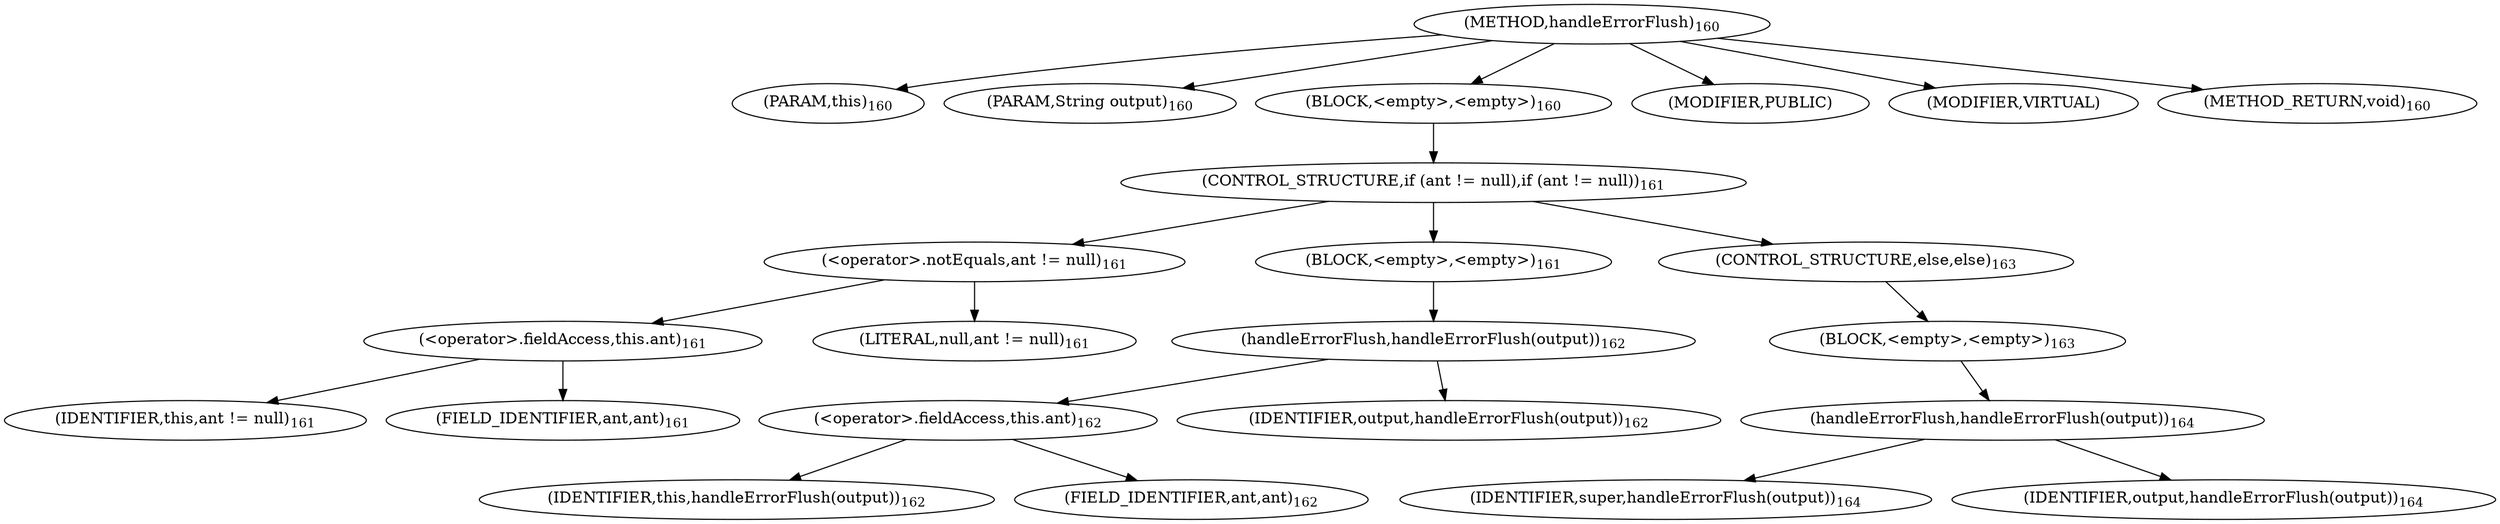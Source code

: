 digraph "handleErrorFlush" {  
"228" [label = <(METHOD,handleErrorFlush)<SUB>160</SUB>> ]
"229" [label = <(PARAM,this)<SUB>160</SUB>> ]
"230" [label = <(PARAM,String output)<SUB>160</SUB>> ]
"231" [label = <(BLOCK,&lt;empty&gt;,&lt;empty&gt;)<SUB>160</SUB>> ]
"232" [label = <(CONTROL_STRUCTURE,if (ant != null),if (ant != null))<SUB>161</SUB>> ]
"233" [label = <(&lt;operator&gt;.notEquals,ant != null)<SUB>161</SUB>> ]
"234" [label = <(&lt;operator&gt;.fieldAccess,this.ant)<SUB>161</SUB>> ]
"235" [label = <(IDENTIFIER,this,ant != null)<SUB>161</SUB>> ]
"236" [label = <(FIELD_IDENTIFIER,ant,ant)<SUB>161</SUB>> ]
"237" [label = <(LITERAL,null,ant != null)<SUB>161</SUB>> ]
"238" [label = <(BLOCK,&lt;empty&gt;,&lt;empty&gt;)<SUB>161</SUB>> ]
"239" [label = <(handleErrorFlush,handleErrorFlush(output))<SUB>162</SUB>> ]
"240" [label = <(&lt;operator&gt;.fieldAccess,this.ant)<SUB>162</SUB>> ]
"241" [label = <(IDENTIFIER,this,handleErrorFlush(output))<SUB>162</SUB>> ]
"242" [label = <(FIELD_IDENTIFIER,ant,ant)<SUB>162</SUB>> ]
"243" [label = <(IDENTIFIER,output,handleErrorFlush(output))<SUB>162</SUB>> ]
"244" [label = <(CONTROL_STRUCTURE,else,else)<SUB>163</SUB>> ]
"245" [label = <(BLOCK,&lt;empty&gt;,&lt;empty&gt;)<SUB>163</SUB>> ]
"246" [label = <(handleErrorFlush,handleErrorFlush(output))<SUB>164</SUB>> ]
"247" [label = <(IDENTIFIER,super,handleErrorFlush(output))<SUB>164</SUB>> ]
"248" [label = <(IDENTIFIER,output,handleErrorFlush(output))<SUB>164</SUB>> ]
"249" [label = <(MODIFIER,PUBLIC)> ]
"250" [label = <(MODIFIER,VIRTUAL)> ]
"251" [label = <(METHOD_RETURN,void)<SUB>160</SUB>> ]
  "228" -> "229" 
  "228" -> "230" 
  "228" -> "231" 
  "228" -> "249" 
  "228" -> "250" 
  "228" -> "251" 
  "231" -> "232" 
  "232" -> "233" 
  "232" -> "238" 
  "232" -> "244" 
  "233" -> "234" 
  "233" -> "237" 
  "234" -> "235" 
  "234" -> "236" 
  "238" -> "239" 
  "239" -> "240" 
  "239" -> "243" 
  "240" -> "241" 
  "240" -> "242" 
  "244" -> "245" 
  "245" -> "246" 
  "246" -> "247" 
  "246" -> "248" 
}
